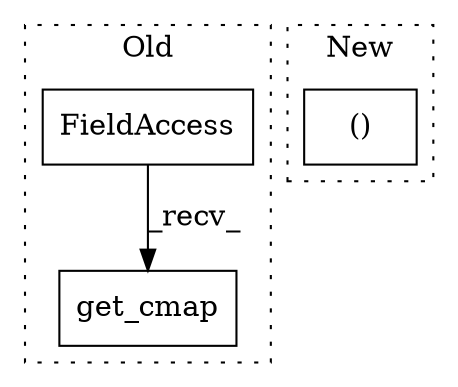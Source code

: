 digraph G {
subgraph cluster0 {
1 [label="get_cmap" a="32" s="1184,1198" l="9,1" shape="box"];
3 [label="FieldAccess" a="22" s="1166" l="10" shape="box"];
label = "Old";
style="dotted";
}
subgraph cluster1 {
2 [label="()" a="106" s="1204" l="32" shape="box"];
label = "New";
style="dotted";
}
3 -> 1 [label="_recv_"];
}